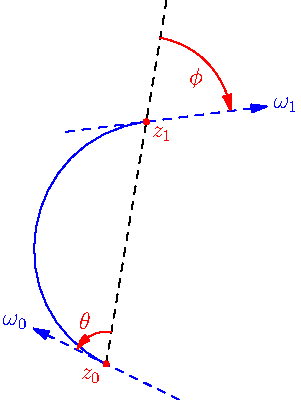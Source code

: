 size(200);
pair z0=(0,0);
pair z1=(0.5,3);
pair z2=(2,1);

path g=z0..z1..z2;

pair d0=dir(g,0);
pair d1=dir(g,1);
draw(Label("$\omega_0$",1),z0-d0..z0+d0,blue+dashed,Arrow);
draw(Label("$\omega_1$",1),z1-d1..z1+1.5d1,blue+dashed,Arrow);
draw(z0--interp(z0,z1,1.5),dashed);
draw(subpath(g,0,1),blue);
draw("$\theta$",arc(z0,0.4,degrees(z1-z0),degrees(d0)),red,Arrow,
     EndPenMargin);
draw("$\phi$",arc(z1,1.05,degrees(z1-z0),degrees(d1)),red,Arrow,
     EndPenMargin);

dot("$z_0$",z0,SW,red);
dot("$z_1$",z1,SE,red);
